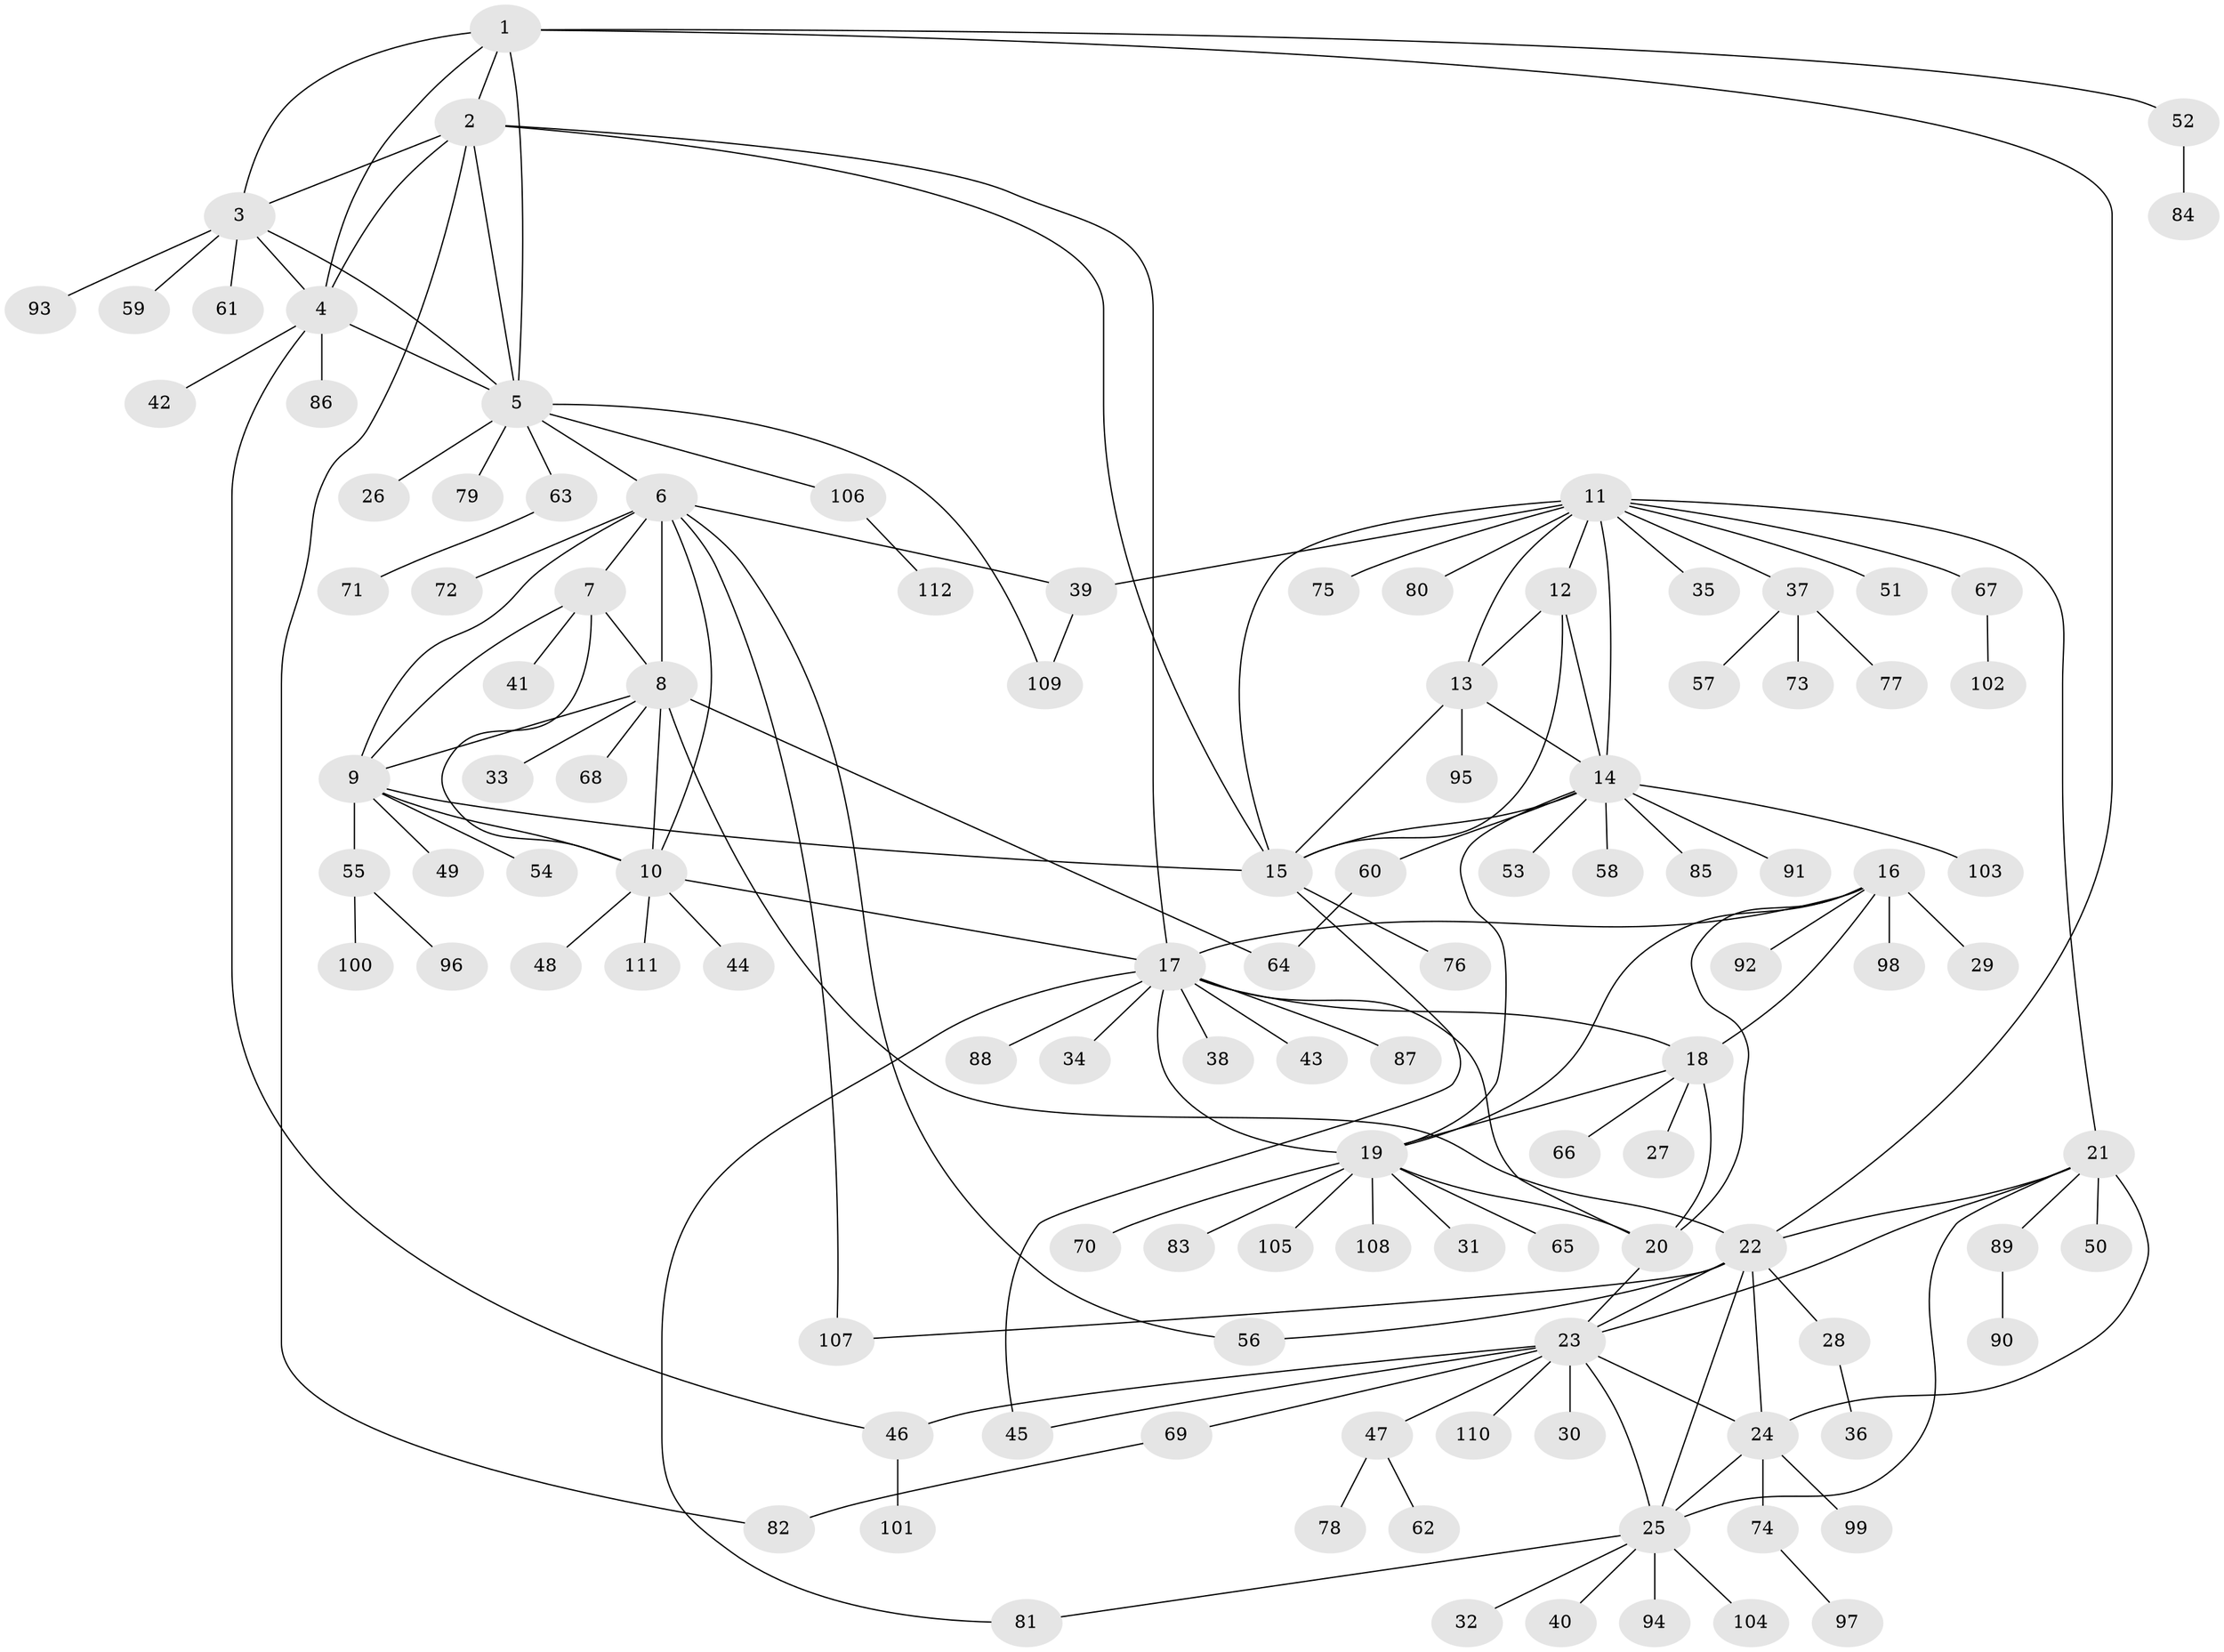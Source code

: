 // Generated by graph-tools (version 1.1) at 2025/55/03/09/25 04:55:00]
// undirected, 112 vertices, 156 edges
graph export_dot {
graph [start="1"]
  node [color=gray90,style=filled];
  1;
  2;
  3;
  4;
  5;
  6;
  7;
  8;
  9;
  10;
  11;
  12;
  13;
  14;
  15;
  16;
  17;
  18;
  19;
  20;
  21;
  22;
  23;
  24;
  25;
  26;
  27;
  28;
  29;
  30;
  31;
  32;
  33;
  34;
  35;
  36;
  37;
  38;
  39;
  40;
  41;
  42;
  43;
  44;
  45;
  46;
  47;
  48;
  49;
  50;
  51;
  52;
  53;
  54;
  55;
  56;
  57;
  58;
  59;
  60;
  61;
  62;
  63;
  64;
  65;
  66;
  67;
  68;
  69;
  70;
  71;
  72;
  73;
  74;
  75;
  76;
  77;
  78;
  79;
  80;
  81;
  82;
  83;
  84;
  85;
  86;
  87;
  88;
  89;
  90;
  91;
  92;
  93;
  94;
  95;
  96;
  97;
  98;
  99;
  100;
  101;
  102;
  103;
  104;
  105;
  106;
  107;
  108;
  109;
  110;
  111;
  112;
  1 -- 2;
  1 -- 3;
  1 -- 4;
  1 -- 5;
  1 -- 22;
  1 -- 52;
  2 -- 3;
  2 -- 4;
  2 -- 5;
  2 -- 15;
  2 -- 17;
  2 -- 82;
  3 -- 4;
  3 -- 5;
  3 -- 59;
  3 -- 61;
  3 -- 93;
  4 -- 5;
  4 -- 42;
  4 -- 46;
  4 -- 86;
  5 -- 6;
  5 -- 26;
  5 -- 63;
  5 -- 79;
  5 -- 106;
  5 -- 109;
  6 -- 7;
  6 -- 8;
  6 -- 9;
  6 -- 10;
  6 -- 39;
  6 -- 56;
  6 -- 72;
  6 -- 107;
  7 -- 8;
  7 -- 9;
  7 -- 10;
  7 -- 41;
  8 -- 9;
  8 -- 10;
  8 -- 22;
  8 -- 33;
  8 -- 64;
  8 -- 68;
  9 -- 10;
  9 -- 15;
  9 -- 49;
  9 -- 54;
  9 -- 55;
  10 -- 17;
  10 -- 44;
  10 -- 48;
  10 -- 111;
  11 -- 12;
  11 -- 13;
  11 -- 14;
  11 -- 15;
  11 -- 21;
  11 -- 35;
  11 -- 37;
  11 -- 39;
  11 -- 51;
  11 -- 67;
  11 -- 75;
  11 -- 80;
  12 -- 13;
  12 -- 14;
  12 -- 15;
  13 -- 14;
  13 -- 15;
  13 -- 95;
  14 -- 15;
  14 -- 19;
  14 -- 53;
  14 -- 58;
  14 -- 60;
  14 -- 85;
  14 -- 91;
  14 -- 103;
  15 -- 45;
  15 -- 76;
  16 -- 17;
  16 -- 18;
  16 -- 19;
  16 -- 20;
  16 -- 29;
  16 -- 92;
  16 -- 98;
  17 -- 18;
  17 -- 19;
  17 -- 20;
  17 -- 34;
  17 -- 38;
  17 -- 43;
  17 -- 81;
  17 -- 87;
  17 -- 88;
  18 -- 19;
  18 -- 20;
  18 -- 27;
  18 -- 66;
  19 -- 20;
  19 -- 31;
  19 -- 65;
  19 -- 70;
  19 -- 83;
  19 -- 105;
  19 -- 108;
  20 -- 23;
  21 -- 22;
  21 -- 23;
  21 -- 24;
  21 -- 25;
  21 -- 50;
  21 -- 89;
  22 -- 23;
  22 -- 24;
  22 -- 25;
  22 -- 28;
  22 -- 56;
  22 -- 107;
  23 -- 24;
  23 -- 25;
  23 -- 30;
  23 -- 45;
  23 -- 46;
  23 -- 47;
  23 -- 69;
  23 -- 110;
  24 -- 25;
  24 -- 74;
  24 -- 99;
  25 -- 32;
  25 -- 40;
  25 -- 81;
  25 -- 94;
  25 -- 104;
  28 -- 36;
  37 -- 57;
  37 -- 73;
  37 -- 77;
  39 -- 109;
  46 -- 101;
  47 -- 62;
  47 -- 78;
  52 -- 84;
  55 -- 96;
  55 -- 100;
  60 -- 64;
  63 -- 71;
  67 -- 102;
  69 -- 82;
  74 -- 97;
  89 -- 90;
  106 -- 112;
}
